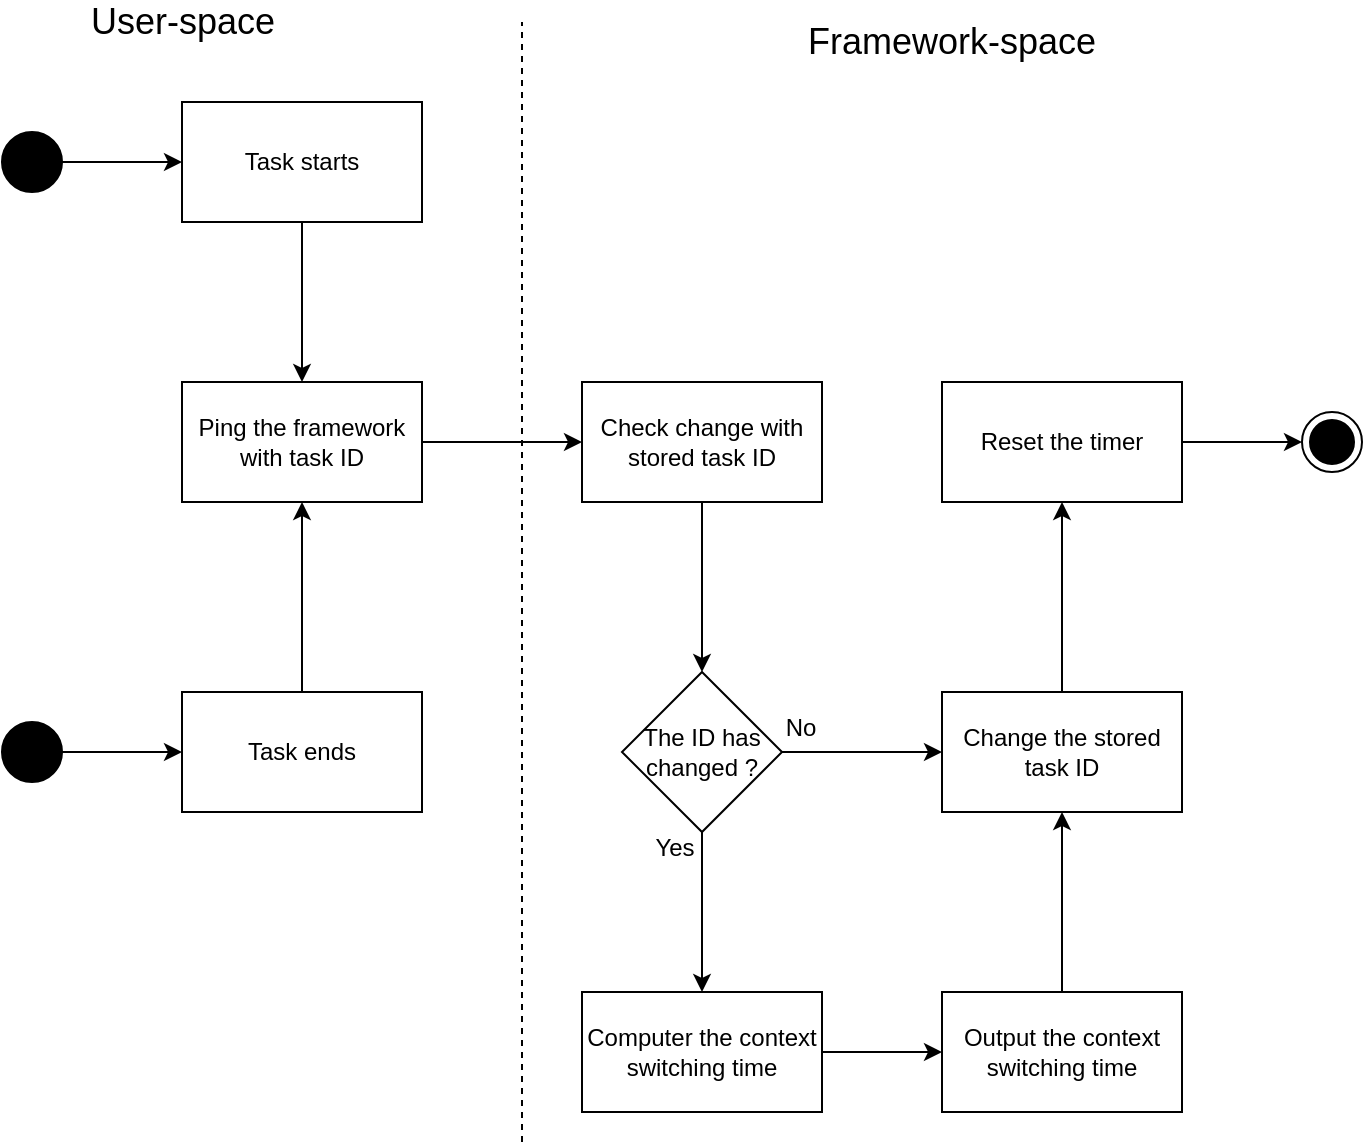 <mxfile version="10.7.3" type="device"><diagram id="Hh-9h81no3BQXrL8Zk31" name="Page-1"><mxGraphModel dx="1074" dy="582" grid="1" gridSize="10" guides="1" tooltips="1" connect="1" arrows="1" fold="1" page="1" pageScale="1" pageWidth="827" pageHeight="1169" math="0" shadow="0"><root><mxCell id="0"/><mxCell id="1" parent="0"/><mxCell id="u_P7vSB2tKs4mWODqZ6h-3" value="" style="edgeStyle=orthogonalEdgeStyle;rounded=0;orthogonalLoop=1;jettySize=auto;html=1;" parent="1" source="u_P7vSB2tKs4mWODqZ6h-1" target="u_P7vSB2tKs4mWODqZ6h-2" edge="1"><mxGeometry relative="1" as="geometry"/></mxCell><mxCell id="u_P7vSB2tKs4mWODqZ6h-1" value="Task starts" style="rounded=0;whiteSpace=wrap;html=1;" parent="1" vertex="1"><mxGeometry x="190" y="80" width="120" height="60" as="geometry"/></mxCell><mxCell id="u_P7vSB2tKs4mWODqZ6h-5" value="" style="edgeStyle=orthogonalEdgeStyle;rounded=0;orthogonalLoop=1;jettySize=auto;html=1;" parent="1" source="u_P7vSB2tKs4mWODqZ6h-2" target="u_P7vSB2tKs4mWODqZ6h-4" edge="1"><mxGeometry relative="1" as="geometry"/></mxCell><mxCell id="u_P7vSB2tKs4mWODqZ6h-2" value="Ping the framework with task ID" style="rounded=0;whiteSpace=wrap;html=1;" parent="1" vertex="1"><mxGeometry x="190" y="220" width="120" height="60" as="geometry"/></mxCell><mxCell id="u_P7vSB2tKs4mWODqZ6h-7" value="" style="edgeStyle=orthogonalEdgeStyle;rounded=0;orthogonalLoop=1;jettySize=auto;html=1;entryX=0.5;entryY=0;entryDx=0;entryDy=0;" parent="1" source="u_P7vSB2tKs4mWODqZ6h-4" target="u_P7vSB2tKs4mWODqZ6h-8" edge="1"><mxGeometry relative="1" as="geometry"><mxPoint x="450" y="360" as="targetPoint"/></mxGeometry></mxCell><mxCell id="u_P7vSB2tKs4mWODqZ6h-4" value="Check change with stored task ID" style="rounded=0;whiteSpace=wrap;html=1;" parent="1" vertex="1"><mxGeometry x="390" y="220" width="120" height="60" as="geometry"/></mxCell><mxCell id="u_P7vSB2tKs4mWODqZ6h-13" value="" style="edgeStyle=orthogonalEdgeStyle;rounded=0;orthogonalLoop=1;jettySize=auto;html=1;entryX=0.5;entryY=0;entryDx=0;entryDy=0;" parent="1" source="u_P7vSB2tKs4mWODqZ6h-8" target="u_P7vSB2tKs4mWODqZ6h-14" edge="1"><mxGeometry relative="1" as="geometry"><mxPoint x="450" y="525" as="targetPoint"/></mxGeometry></mxCell><mxCell id="u_P7vSB2tKs4mWODqZ6h-31" value="Yes" style="text;html=1;resizable=0;points=[];align=center;verticalAlign=middle;labelBackgroundColor=#ffffff;" parent="u_P7vSB2tKs4mWODqZ6h-13" vertex="1" connectable="0"><mxGeometry x="0.002" y="33" relative="1" as="geometry"><mxPoint x="-47" y="-32" as="offset"/></mxGeometry></mxCell><mxCell id="YEkQ-yeplUR1t314LOOW-2" style="edgeStyle=orthogonalEdgeStyle;rounded=0;orthogonalLoop=1;jettySize=auto;html=1;exitX=1;exitY=0.5;exitDx=0;exitDy=0;entryX=0;entryY=0.5;entryDx=0;entryDy=0;" edge="1" parent="1" source="u_P7vSB2tKs4mWODqZ6h-8" target="u_P7vSB2tKs4mWODqZ6h-18"><mxGeometry relative="1" as="geometry"/></mxCell><mxCell id="YEkQ-yeplUR1t314LOOW-5" value="No" style="text;html=1;resizable=0;points=[];align=center;verticalAlign=middle;labelBackgroundColor=#ffffff;" vertex="1" connectable="0" parent="YEkQ-yeplUR1t314LOOW-2"><mxGeometry x="-0.775" y="-2" relative="1" as="geometry"><mxPoint y="-14" as="offset"/></mxGeometry></mxCell><mxCell id="u_P7vSB2tKs4mWODqZ6h-8" value="The ID has changed ?" style="rhombus;whiteSpace=wrap;html=1;" parent="1" vertex="1"><mxGeometry x="410" y="365" width="80" height="80" as="geometry"/></mxCell><mxCell id="u_P7vSB2tKs4mWODqZ6h-22" style="edgeStyle=orthogonalEdgeStyle;rounded=0;orthogonalLoop=1;jettySize=auto;html=1;exitX=1;exitY=0.5;exitDx=0;exitDy=0;" parent="1" source="u_P7vSB2tKs4mWODqZ6h-11" target="u_P7vSB2tKs4mWODqZ6h-21" edge="1"><mxGeometry relative="1" as="geometry"/></mxCell><mxCell id="u_P7vSB2tKs4mWODqZ6h-11" value="Reset the timer" style="rounded=0;whiteSpace=wrap;html=1;" parent="1" vertex="1"><mxGeometry x="570" y="220" width="120" height="60" as="geometry"/></mxCell><mxCell id="YEkQ-yeplUR1t314LOOW-1" style="edgeStyle=orthogonalEdgeStyle;rounded=0;orthogonalLoop=1;jettySize=auto;html=1;exitX=1;exitY=0.5;exitDx=0;exitDy=0;entryX=0;entryY=0.5;entryDx=0;entryDy=0;" edge="1" parent="1" source="u_P7vSB2tKs4mWODqZ6h-14" target="u_P7vSB2tKs4mWODqZ6h-16"><mxGeometry relative="1" as="geometry"/></mxCell><mxCell id="u_P7vSB2tKs4mWODqZ6h-14" value="Computer the context switching time" style="rounded=0;whiteSpace=wrap;html=1;" parent="1" vertex="1"><mxGeometry x="390" y="525" width="120" height="60" as="geometry"/></mxCell><mxCell id="YEkQ-yeplUR1t314LOOW-3" style="edgeStyle=orthogonalEdgeStyle;rounded=0;orthogonalLoop=1;jettySize=auto;html=1;exitX=0.5;exitY=0;exitDx=0;exitDy=0;entryX=0.5;entryY=1;entryDx=0;entryDy=0;" edge="1" parent="1" source="u_P7vSB2tKs4mWODqZ6h-16" target="u_P7vSB2tKs4mWODqZ6h-18"><mxGeometry relative="1" as="geometry"/></mxCell><mxCell id="u_P7vSB2tKs4mWODqZ6h-16" value="Output the context switching time" style="rounded=0;whiteSpace=wrap;html=1;" parent="1" vertex="1"><mxGeometry x="570" y="525" width="120" height="60" as="geometry"/></mxCell><mxCell id="YEkQ-yeplUR1t314LOOW-4" style="edgeStyle=orthogonalEdgeStyle;rounded=0;orthogonalLoop=1;jettySize=auto;html=1;exitX=0.5;exitY=0;exitDx=0;exitDy=0;entryX=0.5;entryY=1;entryDx=0;entryDy=0;" edge="1" parent="1" source="u_P7vSB2tKs4mWODqZ6h-18" target="u_P7vSB2tKs4mWODqZ6h-11"><mxGeometry relative="1" as="geometry"/></mxCell><mxCell id="u_P7vSB2tKs4mWODqZ6h-18" value="Change the stored task ID" style="rounded=0;whiteSpace=wrap;html=1;" parent="1" vertex="1"><mxGeometry x="570" y="375" width="120" height="60" as="geometry"/></mxCell><mxCell id="u_P7vSB2tKs4mWODqZ6h-21" value="" style="ellipse;html=1;shape=endState;fillColor=#000000;strokeColor=#000000;" parent="1" vertex="1"><mxGeometry x="750" y="235" width="30" height="30" as="geometry"/></mxCell><mxCell id="u_P7vSB2tKs4mWODqZ6h-24" style="edgeStyle=orthogonalEdgeStyle;rounded=0;orthogonalLoop=1;jettySize=auto;html=1;exitX=1;exitY=0.5;exitDx=0;exitDy=0;entryX=0;entryY=0.5;entryDx=0;entryDy=0;" parent="1" source="u_P7vSB2tKs4mWODqZ6h-23" target="u_P7vSB2tKs4mWODqZ6h-1" edge="1"><mxGeometry relative="1" as="geometry"/></mxCell><mxCell id="u_P7vSB2tKs4mWODqZ6h-23" value="" style="ellipse;whiteSpace=wrap;html=1;aspect=fixed;strokeColor=#000000;fillColor=#000000;gradientColor=none;" parent="1" vertex="1"><mxGeometry x="100" y="95" width="30" height="30" as="geometry"/></mxCell><mxCell id="u_P7vSB2tKs4mWODqZ6h-28" style="edgeStyle=orthogonalEdgeStyle;rounded=0;orthogonalLoop=1;jettySize=auto;html=1;exitX=0.5;exitY=0;exitDx=0;exitDy=0;entryX=0.5;entryY=1;entryDx=0;entryDy=0;" parent="1" source="u_P7vSB2tKs4mWODqZ6h-25" target="u_P7vSB2tKs4mWODqZ6h-2" edge="1"><mxGeometry relative="1" as="geometry"/></mxCell><mxCell id="u_P7vSB2tKs4mWODqZ6h-25" value="Task ends" style="rounded=0;whiteSpace=wrap;html=1;" parent="1" vertex="1"><mxGeometry x="190" y="375" width="120" height="60" as="geometry"/></mxCell><mxCell id="u_P7vSB2tKs4mWODqZ6h-26" style="edgeStyle=orthogonalEdgeStyle;rounded=0;orthogonalLoop=1;jettySize=auto;html=1;exitX=1;exitY=0.5;exitDx=0;exitDy=0;entryX=0;entryY=0.5;entryDx=0;entryDy=0;" parent="1" source="u_P7vSB2tKs4mWODqZ6h-27" target="u_P7vSB2tKs4mWODqZ6h-25" edge="1"><mxGeometry relative="1" as="geometry"/></mxCell><mxCell id="u_P7vSB2tKs4mWODqZ6h-27" value="" style="ellipse;whiteSpace=wrap;html=1;aspect=fixed;strokeColor=#000000;fillColor=#000000;gradientColor=none;" parent="1" vertex="1"><mxGeometry x="100" y="390" width="30" height="30" as="geometry"/></mxCell><mxCell id="u_P7vSB2tKs4mWODqZ6h-32" value="" style="endArrow=none;dashed=1;html=1;" parent="1" edge="1"><mxGeometry width="50" height="50" relative="1" as="geometry"><mxPoint x="360" y="600" as="sourcePoint"/><mxPoint x="360" y="40" as="targetPoint"/></mxGeometry></mxCell><mxCell id="u_P7vSB2tKs4mWODqZ6h-33" value="&lt;font style=&quot;font-size: 18px&quot;&gt;User-space&lt;/font&gt;" style="text;html=1;strokeColor=none;fillColor=none;align=center;verticalAlign=middle;whiteSpace=wrap;rounded=0;" parent="1" vertex="1"><mxGeometry x="132.5" y="30" width="115" height="20" as="geometry"/></mxCell><mxCell id="u_P7vSB2tKs4mWODqZ6h-34" value="&lt;font style=&quot;font-size: 18px&quot;&gt;Framework-space&lt;/font&gt;" style="text;html=1;strokeColor=none;fillColor=none;align=center;verticalAlign=middle;whiteSpace=wrap;rounded=0;" parent="1" vertex="1"><mxGeometry x="490" y="40" width="170" height="20" as="geometry"/></mxCell></root></mxGraphModel></diagram></mxfile>